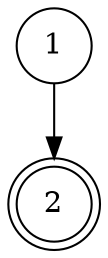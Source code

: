 digraph cfg{
node [shape = doublecircle] 2;
node [shape = circle];
/* definition of threadIdx.x at 1 */
/* definition of threadIdx.y at 1 */
/* definition of threadIdx.z at 1 */
/* definition of blockIdx.x at 1 */
/* definition of blockIdx.y at 1 */
/* definition of blockIdx.z at 1 */
/* definition of blockDim.x at 1 */
/* definition of blockDim.y at 1 */
/* definition of blockDim.z at 1 */
/* definition of gridDim.x at 1 */
/* definition of gridDim.y at 1 */
/* definition of gridDim.z at 1 */
/* definition of d_c at 1 */
/* definition of d_a at 1 */
/* definition of d_b at 1 */
/* definition of d_c at 1 */
/* definition of id at 1 */
/* cusage of blockIdx.x at 1 */
/* cusage of d_a at 1 */
/* cusage of d_b at 1 */
/* cusage of id at 1 */
/* cusage of id at 1 */
/* cusage of id at 1 */
/* susage of d_a at 1 */
/* susage of d_b at 1 */
/* susage of d_c at 1 */
/* m_recv.0 of d_a at 1 */
/* m_recv.0 of d_b at 1 */
/* m_recv.0 of d_c at 1 */
/* m_send.0 of d_a at 2 */
/* m_send.0 of d_b at 2 */
/* m_send.0 of d_c at 2 */
/* global of d_a at 0 */
/* global of d_b at 0 */
/* global of d_c at 0 */
1-> 2;
}